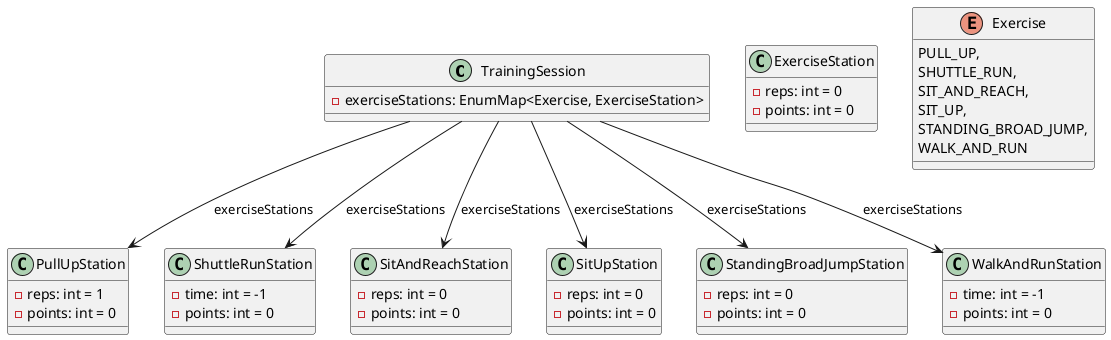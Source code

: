 @startuml

class TrainingSession {
    - exerciseStations: EnumMap<Exercise, ExerciseStation>
}

class ExerciseStation {
    - reps: int = 0
    - points: int = 0
}

class PullUpStation {
    - reps: int = 1
    - points: int = 0
}

class ShuttleRunStation {
    - time: int = -1
    - points: int = 0
}

class SitAndReachStation {
    - reps: int = 0
    - points: int = 0
}

class SitUpStation {
    - reps: int = 0
    - points: int = 0
}

class StandingBroadJumpStation {
    - reps: int = 0
    - points: int = 0
}

class WalkAndRunStation {
    - time: int = -1
    - points: int = 0
}

enum Exercise {
    PULL_UP,
    SHUTTLE_RUN,
    SIT_AND_REACH,
    SIT_UP,
    STANDING_BROAD_JUMP,
    WALK_AND_RUN
}

' Creating instances of the ExerciseStation subclasses
TrainingSession --> PullUpStation : exerciseStations
TrainingSession --> ShuttleRunStation : exerciseStations
TrainingSession --> SitAndReachStation : exerciseStations
TrainingSession --> SitUpStation : exerciseStations
TrainingSession --> StandingBroadJumpStation : exerciseStations
TrainingSession --> WalkAndRunStation : exerciseStations

@enduml

